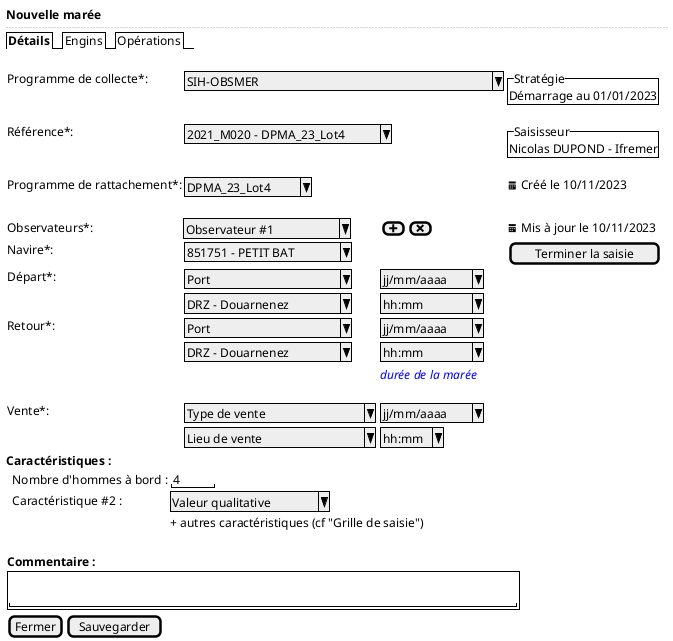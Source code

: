 @startsalt
{
  <b>Nouvelle marée
  ..
  {/ <b>Détails | Engins | Opérations }
  .
  {

      Programme de collecte*:    | { ^SIH-OBSMER                            ^ } | * {^"Stratégie"
Démarrage au 01/01/2023 }

      Référence*:  | { ^2021_M020 - DPMA_23_Lot4^ }  | * | {^"Saisisseur"
                                                                                                                   Nicolas DUPOND - Ifremer  } |.

      Programme de rattachement*: | { ^ DPMA_23_Lot4 ^ } |  . | <&calendar> Créé le 10/11/2023
      .
      Observateurs*:            | ^ Observateur #1    ^ | { [<&plus>] | [<&x>] } | <&calendar> Mis à jour le 10/11/2023

      Navire*:                   | { ^851751 - PETIT BAT ^ } | * | [Terminer la saisie]

      Départ*:     | { ^Port               ^ } | { ^ jj/mm/aaaa^ } | .
      . | { ^DRZ - Douarnenez   ^ } | { ^ hh:mm     ^ } | .

      Retour*:     | { ^Port               ^ } | { ^ jj/mm/aaaa^ } | .
      . | { ^DRZ - Douarnenez   ^ } | { ^ hh:mm     ^ } | .
      . | . | <i><color:blue>durée de la marée |
      .
      .
      Vente*:     | { ^Type de vente         ^ } | { ^ jj/mm/aaaa^ } | .
      .           | { ^Lieu de vente         ^ } |  { ^ hh:mm^ } |

  }

  <b>Caractéristiques :

  {
      . |Nombre d'hommes à bord : | " 4   "
      . |Caractéristique #2 : | ^Valeur qualitative^
      . |. | + autres caractéristiques (cf "Grille de saisie")
      . |.
  }

  {
     <b>Commentaire :

     {+ .
        "                                                               "
     }
  }

  { [Fermer] | [Sauvegarder] }
}
@endsalt
